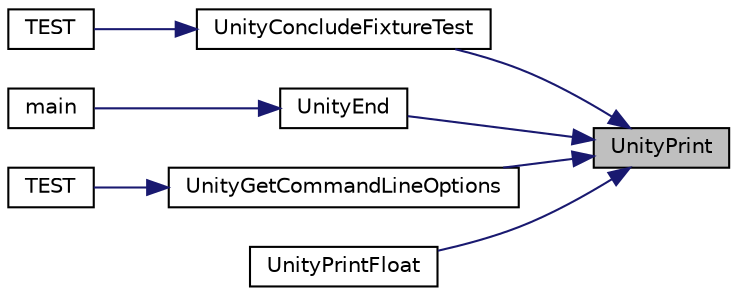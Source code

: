 digraph "UnityPrint"
{
 // LATEX_PDF_SIZE
  edge [fontname="Helvetica",fontsize="10",labelfontname="Helvetica",labelfontsize="10"];
  node [fontname="Helvetica",fontsize="10",shape=record];
  rankdir="RL";
  Node1 [label="UnityPrint",height=0.2,width=0.4,color="black", fillcolor="grey75", style="filled", fontcolor="black",tooltip=" "];
  Node1 -> Node2 [dir="back",color="midnightblue",fontsize="10",style="solid",fontname="Helvetica"];
  Node2 [label="UnityConcludeFixtureTest",height=0.2,width=0.4,color="black", fillcolor="white", style="filled",URL="$da/d2a/a00086.html#a1ae5ed8b684e16585dd4bd0cb07f51eb",tooltip=" "];
  Node2 -> Node3 [dir="back",color="midnightblue",fontsize="10",style="solid",fontname="Helvetica"];
  Node3 [label="TEST",height=0.2,width=0.4,color="black", fillcolor="white", style="filled",URL="$d9/d77/a00095.html#acee2e4a8922cfc7f9ac37e2df0fd94ac",tooltip=" "];
  Node1 -> Node4 [dir="back",color="midnightblue",fontsize="10",style="solid",fontname="Helvetica"];
  Node4 [label="UnityEnd",height=0.2,width=0.4,color="black", fillcolor="white", style="filled",URL="$d1/d88/a00128.html#a4820ba04ff5e9a474fe38ab6633d30a0",tooltip=" "];
  Node4 -> Node5 [dir="back",color="midnightblue",fontsize="10",style="solid",fontname="Helvetica"];
  Node5 [label="main",height=0.2,width=0.4,color="black", fillcolor="white", style="filled",URL="$d4/d81/a00110.html#a840291bc02cba5474a4cb46a9b9566fe",tooltip=" "];
  Node1 -> Node6 [dir="back",color="midnightblue",fontsize="10",style="solid",fontname="Helvetica"];
  Node6 [label="UnityGetCommandLineOptions",height=0.2,width=0.4,color="black", fillcolor="white", style="filled",URL="$da/d2a/a00086.html#a898356b51b63100ec321e05d2e5f2d55",tooltip=" "];
  Node6 -> Node7 [dir="back",color="midnightblue",fontsize="10",style="solid",fontname="Helvetica"];
  Node7 [label="TEST",height=0.2,width=0.4,color="black", fillcolor="white", style="filled",URL="$d9/d77/a00095.html#a6dd5f3f906e49b2cc859da9a68fb5c2c",tooltip=" "];
  Node1 -> Node8 [dir="back",color="midnightblue",fontsize="10",style="solid",fontname="Helvetica"];
  Node8 [label="UnityPrintFloat",height=0.2,width=0.4,color="black", fillcolor="white", style="filled",URL="$d1/d88/a00128.html#ac3d39bc0740a28949a2ba689588491c2",tooltip=" "];
}
